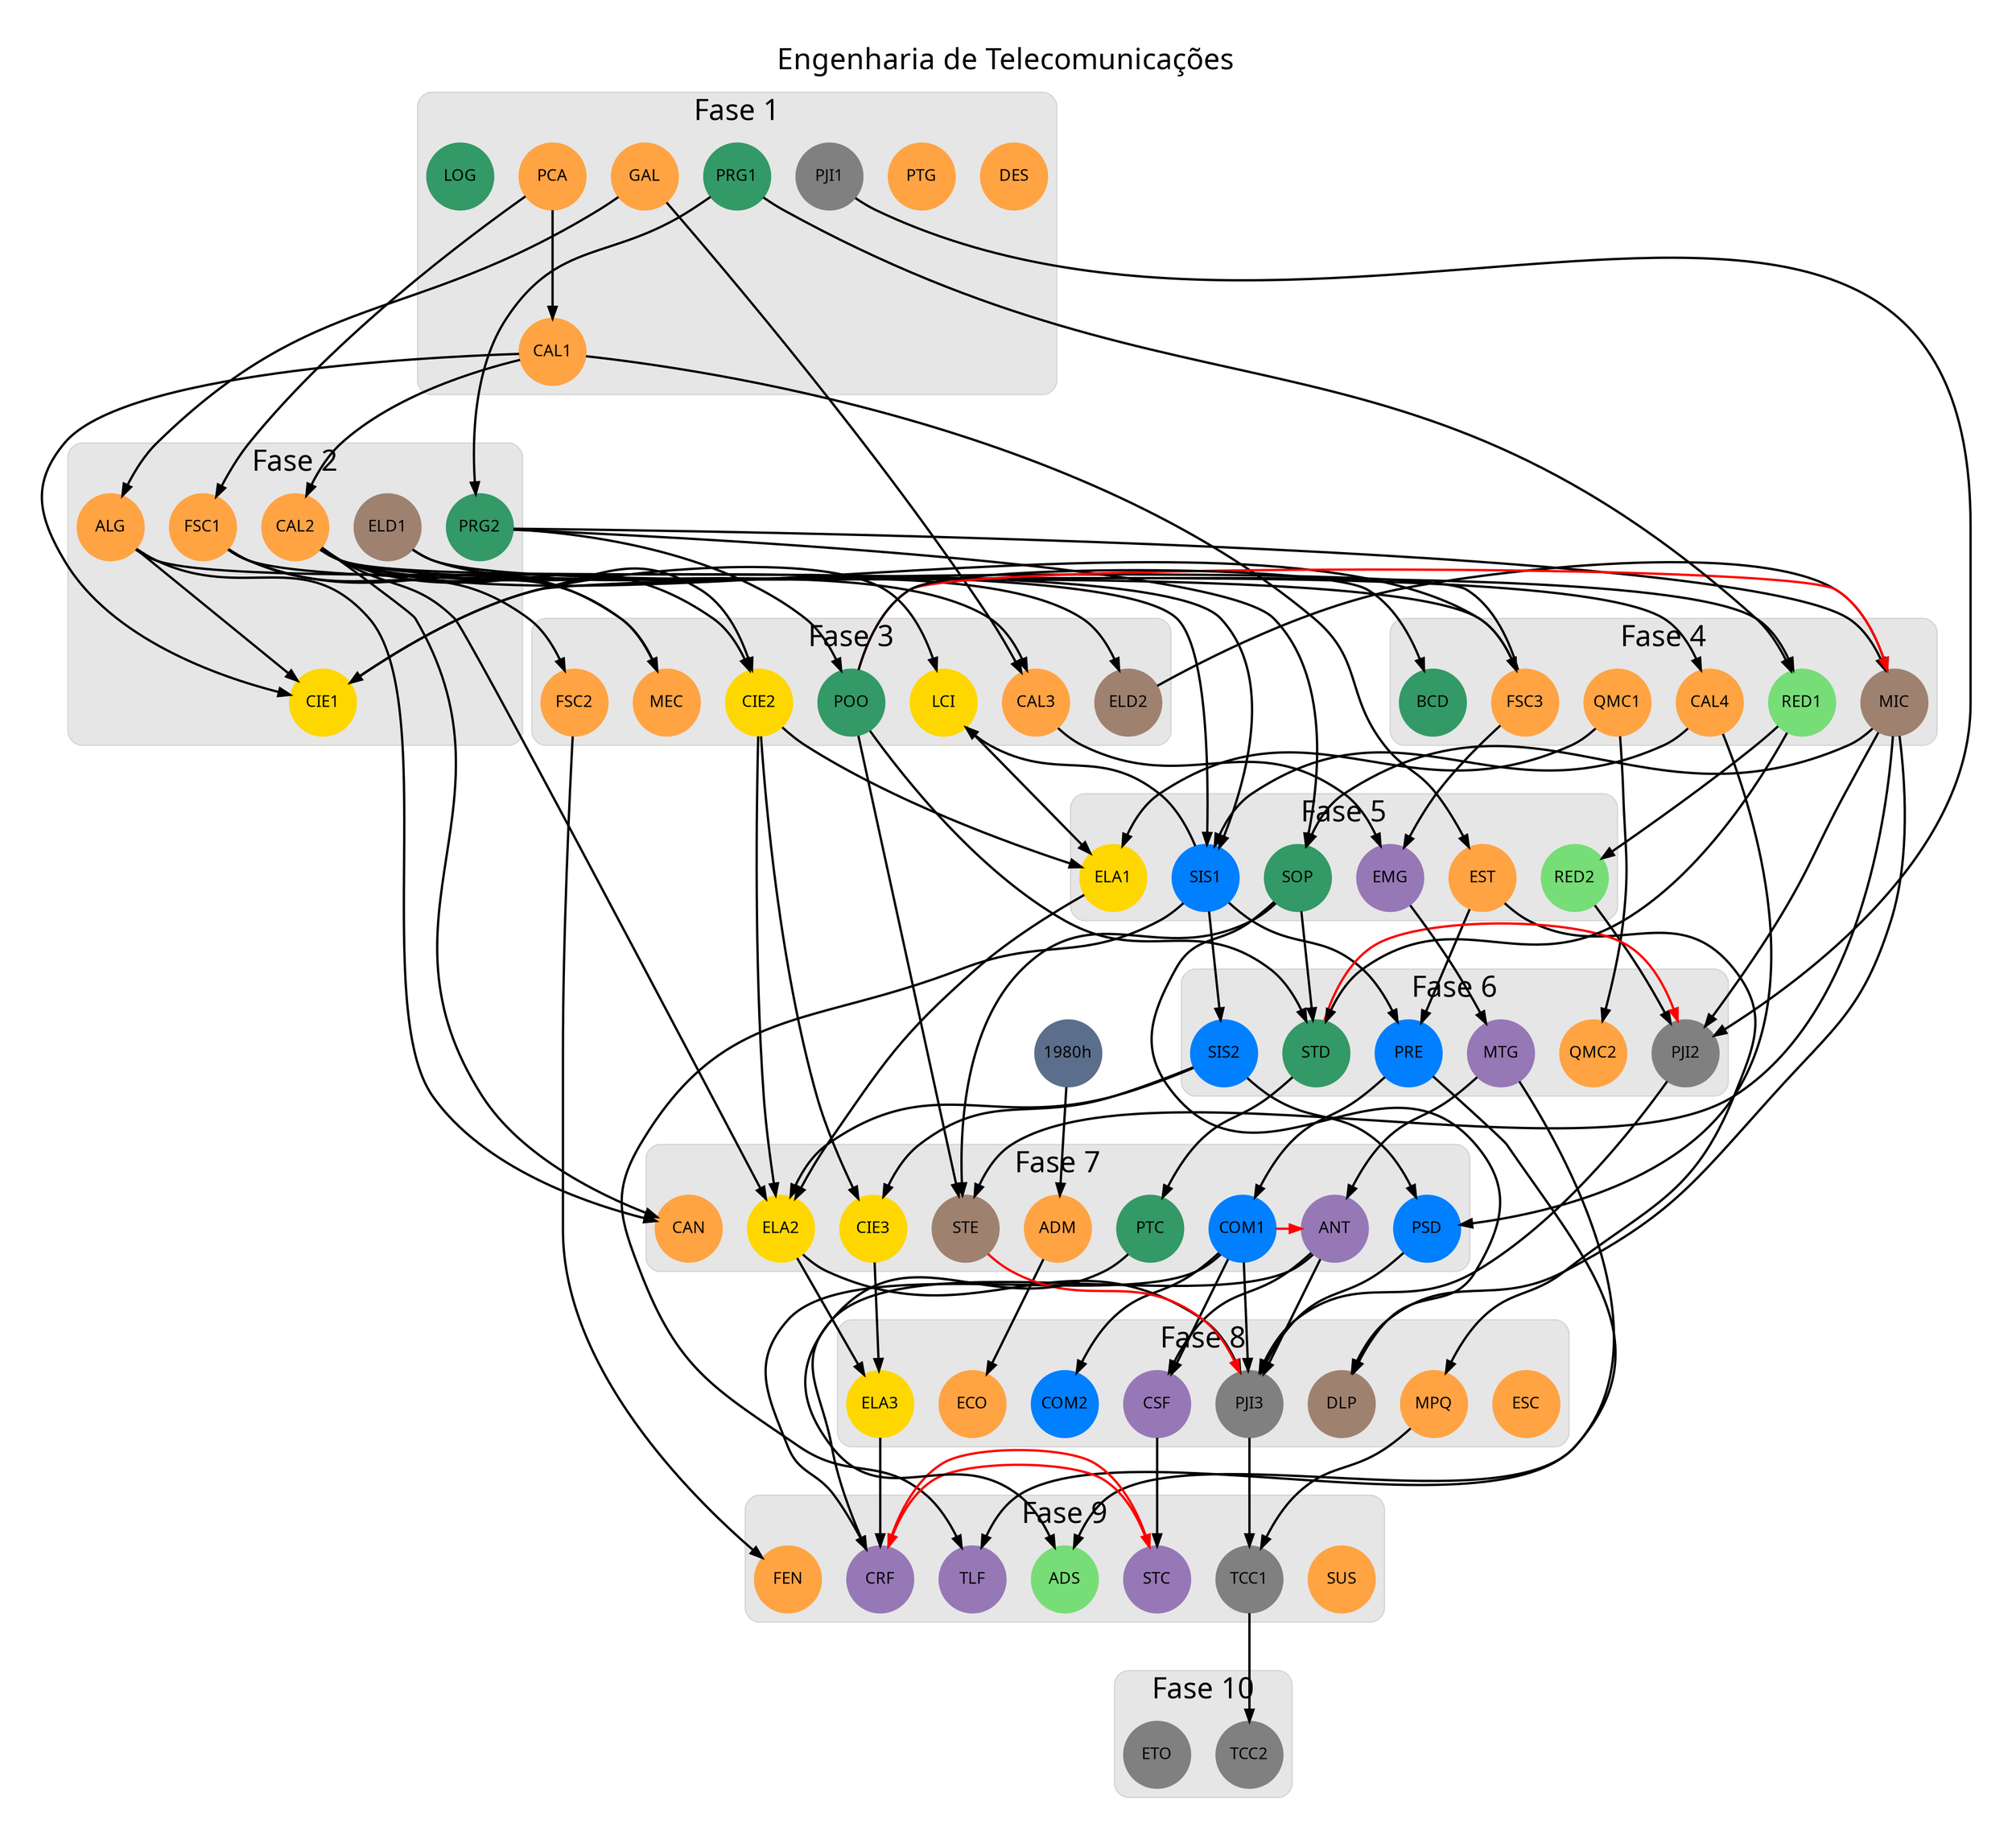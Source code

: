 digraph EngTelecom {
    layout = dot  // circo, dot, fdp, neato, osage, sfdp, twopi
    label ="Engenharia de Telecomunicações"
    labelloc = t
    // graph [nodesep=0.3, ranksep=1.3]#, splines=ortho]#, splines=lines] # ortho
    // node [labelloc=c fontsize=10, style=filled, shape=box, style="rounded,filled"]
    // edge [arrowsize=.5]
   
    // bgcolor="#2e3e56"
	  pad="0.5" /* add padding round the edge of the graph */
    graph [nodesep=0.3, ranksep=1.3, fontname="helvetica Neue Ultra Light", fontcolor="#000000" fontsize=25]
    node [shape="circle", width=".8", style="filled", labelloc=c, fontname="helvetica Neue Ultra Light bold"fixedsize=true]
    // edge [color="#fcfcfc", penwidth="2", fontname="helvetica Neue Ultra Light"]
    edge [color="#000000", penwidth="2", fontname="helvetica Neue Ultra Light"]

    // Pré-requisitos

    // Eixo laranja
    {"horas1980"} -> ADM
    {} -> DES
    {} -> ESC
    {} -> PTG
    {} -> QMC1
    {} -> SUS
    {ADM} -> ECO
    {CAL1} -> EST
    {FSC2} -> FEN
    {CAL2 FSC1} -> MEC
    {EST} -> MPQ # TODO verificar se PJI2 e PTG devem ser pré-requisito
    {QMC1} -> QMC2

    {} -> PCA
    {} -> GAL
    {GAL} -> ALG
    {PCA} -> CAL1 #[constraint=false,color="#FF0000"]
    {CAL1} -> CAL2
    {GAL CAL2} -> CAL3
    {CAL2} -> CAL4
    {ALG CAL2} -> CAN
    {PCA} -> FSC1
    {FSC1} -> FSC2
    {FSC1 CAL2} -> FSC3
    

    // Eixo amarelo
    {CAL1 ALG FSC3} -> CIE1
    {CIE1 CAL2} -> CIE2
    {CIE2 SIS2} -> CIE3 # TODO verificar
    {CIE2 LCI QMC1} -> ELA1 # TODO verificar
    {CAL2 CIE2 ELA1 SIS2} -> ELA2
    {ELA2 CIE3} -> ELA3
    {CIE1 SIS1} -> LCI

    // Eixo azul
    {PRE} -> COM1 # recomendada: sis2
    {COM1} -> COM2 # recomendada: PSD
    {EST SIS1} -> PRE # recomendada: PRG1, CAL4
    {CAL2 ALG CAL4} -> SIS1
    {SIS1} -> SIS2
    {CAL4 SIS2} -> PSD  # recomendada: CAN

    // Eixo cinza
    {} -> PJI1
    {PJI1 RED2 MIC} -> PJI2 # TODO colocar STD como pré-requisito
    {STD} -> PJI2 [color="#FF0000" constraint=false]
    {PJI2 ANT ELA2 PSD COM1} -> PJI3 # recomendada DLP
    {STE} -> PJI3 [color="#FF0000" constraint=false]
    {MPQ PJI3} -> TCC1 # TODO colocar CH como pré-requisito - tirei PTG
    {TCC1} -> TCC2

    // Eixo marrom
    {SOP MIC} -> DLP
    {} -> ELD1
    {ELD1} -> ELD2 # ELA1 como recomendada
    {ELD2 PRG2} -> MIC
    {POO} -> MIC [color="#FF0000" constraint=false]
    {MIC SOP POO} -> STE

    // Eixo roxo
    {MTG} -> ANT
    {COM1} -> ANT [color="#FF0000" constraint=false]
    {COM1 ANT ELA3} -> CRF # recomendada CSF
    {STC} -> CRF [color="#FF0000" constraint=false]
    {ANT COM1} -> CSF
    {FSC3 CAL3} -> EMG
    {EMG} -> MTG # recomendada: CAL4
    {CSF} -> STC
    {CRF} -> STC [color="#FF0000" constraint=false]
    {MTG SIS1} -> TLF 

    // Eixo verde claro
    {ELD1 PRG1} -> RED1
    {RED1}-> RED2
    {PTC PRE} -> ADS

    // Eixo verde escuro
    {} -> LOG
    // {LOG} -> PRG1 [color="#FF0000" constraint=false]
    {} -> PRG1
    {PRG1} -> PRG2
    {PRG2} -> POO
    {PRG2 MIC} -> SOP
    {POO RED1 SOP} -> STD
    {POO} -> BCD
    {STD} -> PTC # RED2 como recomendada



    // Fases

    subgraph cluster_fase1 {
      label = "Fase 1"
      // style = filled
      style="rounded"
      bgcolor= "#e6e6e6" #"#5b6e8b"
      color = lightgrey

      LOG GAL DES PJI1 PTG PRG1 CAL1 PCA
    }

    subgraph cluster_fase2 {
      label = "Fase 2"
      style="rounded"
      bgcolor="#e6e6e6"
      // style = filled
      color = lightgrey

      CAL2 FSC1 ALG ELD1 CIE1 PRG2
    }

    subgraph clusterFase3 {
      label = "Fase 3"
      style="rounded"
      bgcolor="#e6e6e6"
      // style = filled
      color = lightgrey

      CAL3 FSC2 CIE2 MEC LCI POO ELD2
    }

    subgraph clusterFase4 {
      label = "Fase 4"
      style="rounded"
      bgcolor="#e6e6e6"
      // style=filled
      color=lightgrey

      RED1 MEC FSC3 BCD CAL4  MIC QMC1
    }

    subgraph cluster_fase5 {
      label = "Fase 5"
      style="rounded"
      bgcolor="#e6e6e6"
      // style=filled
      color=lightgrey

      SIS1 EST RED2 EMG  ELA1  SOP
    }


    subgraph cluster_fase6 {
      label = "Fase 6"
      style="rounded"
      bgcolor="#e6e6e6"
      // style=filled
      color=lightgrey

      SIS2 MTG PRE   PJI2 STD QMC2
    }

    subgraph cluster_fase7 {
      label = "Fase 7"
      style="rounded"
      bgcolor="#e6e6e6"
      // style=filled
      color=lightgrey

      ELA2 CIE3 PSD ANT STE COM1 CAN PTC ADM
    }

    subgraph cluster_fase8 {
      label = "Fase 8"
      style="rounded"
      bgcolor="#e6e6e6"
      // style=filled
      color=lightgrey

      MPQ CSF COM2 ELA3 DLP ESC BCD PJI3 ECO
    }

    subgraph cluster_fase9 {
      label = "Fase 9"
      style="rounded"
      bgcolor="#e6e6e6"
      // style=filled
      color=lightgrey

      ADS  TCC1 STC CRF TLF FEN SUS
    }

    subgraph cluster_fase10 {
      label = "Fase 10"
      style="rounded"
      bgcolor="#e6e6e6"
      // style=filled
      color=lightgrey

      TCC2 ETO
    }


      // expressão regular
      // (\w{3,4}) (\[ch=\d{2,3}) - find
      // $1 $2, color="#FFA343, id=$1 - replace

    // propriedades dos nós

    horas1980 [label="1980h", color="#5b6e8b", id="1980h"]

    ADM [ch=40, color="#FFA343", id=ADM] # TODO pré-requisito 1980h
    ALG [ch=60, color="#FFA343", id=ALG]
    CAL1 [ch=80, color="#FFA343", id=CAL1]
    CAL2 [ch=80, color="#FFA343", id=CAL2]
    CAL3 [ch=80, color="#FFA343", id=CAL3]
    CAL4 [ch=40, color="#FFA343", id=CAL4]
    CAN [ch=40, color="#FFA343", id=CAN]
    DES [ch=40, color="#FFA343", id=DES]
    ECO [ch=40, color="#FFA343", id=ECO]
    ESC [ch=40, color="#FFA343", id=ESC]
    EST [ch=60, color="#FFA343", id=EST]
    FEN [ch=40, color="#FFA343", id=FEN]
    FSC1 [ch=80, color="#FFA343", id=FSC1]
    FSC2 [ch=80, color="#FFA343", id=FSC2]
    FSC3 [ch=100, color="#FFA343", id=FSC3] # TODO verificar se terá redução de CH
    GAL [ch=60, color="#FFA343", id=GAL]
    MEC [ch=40, color="#FFA343", id=MEC]
    MPQ [ch=40, color="#FFA343", id=MPQ]
    PCA [ch=40, color="#FFA343", id=PCA]
    PTG [ch=40, color="#FFA343", id=PTG] # TODO pré-requisito 1980h
    QMC1 [ch=60, color="#FFA343", id=QMC1]
    QMC2 [ch=40, color="#FFA343", id=QMC2]
    SUS [ch=40, color="#FFA343", id=SUS]



    CIE1 [ch=80, color="#FFD700", id=CIE1]
    CIE2 [ch=60, color="#FFD700", id=CIE2]
    CIE3 [ch=60, color="#FFD700", id=CIE3]
    ELA1 [ch=80, color="#FFD700", id=ELA1]
    ELA2 [ch=80, color="#FFD700", id=ELA2]
    ELA3 [ch=40, color="#FFD700", id=ELA3]
    LCI  [ch=40, color="#FFD700", id=LCI ]


    COM1 [ch=100, color="#007FFF", id=COM1]
    COM2 [ch=80, color="#007FFF", id=COM2]
    PRE [ch=80, color="#007FFF", id=PRE]
    PSD [ch=60, color="#007FFF", id=PSD]
    SIS1 [ch=60, color="#007FFF", id=SIS1]
    SIS2 [ch=60, color="#007FFF", id=SIS2]


    ETO [ch=160, color="#808080", id=ETO]
    PJI1 [ch=40, color="#808080", id=PJI1]
    PJI2 [ch=40, color="#808080", id=PJI2]
    PJI3 [ch=40, color="#808080", id=PJI3]
    TCC1 [ch=40, color="#808080", id=TCC1]
    TCC2 [ch=100, color="#808080", id=TCC2]


    DLP [ch=60, color="#9F8170", id=DLP]
    ELD1 [ch=100, color="#9F8170", id=ELD1]
    ELD2 [ch=100, color="#9F8170", id=ELD2]
    MIC [ch=100, color="#9F8170", id=MIC]
    STE [ch=80, color="#9F8170", id=STE]


    ANT [ch=80, color="#9678B6", id=ANT]
    CRF [ch=60, color="#9678B6", id=CRF]
    CSF [ch=60, color="#9678B6", id=CSF]
    EMG [ch=60, color="#9678B6", id=EMG]
    MTG [ch=80, color="#9678B6", id=MTG]
    STC [ch=60, color="#9678B6", id=STC]
    TLF [ch=80, color="#9678B6", id=TLF]


    ADS [ch=40, color="#77DD77", id=ADS]
    RED1 [ch=80, color="#77DD77", id=RED1]
    RED2 [ch=80, color="#77DD77", id=RED2]


    BCD [ch=60, color="#339966", id=BCD]
    LOG [ch=40, color="#339966", id=LOG]
    POO [ch=80, color="#339966", id=POO]
    PRG1 [ch=80, color="#339966", id=PRG1]
    PRG2 [ch=80, color="#339966", id=PRG2]
    PTC [ch=40, color="#339966", id=PTC]
    SOP [ch=80, color="#339966", id=SOP]
    STD [ch=60, color="#339966", id=STD]

}
